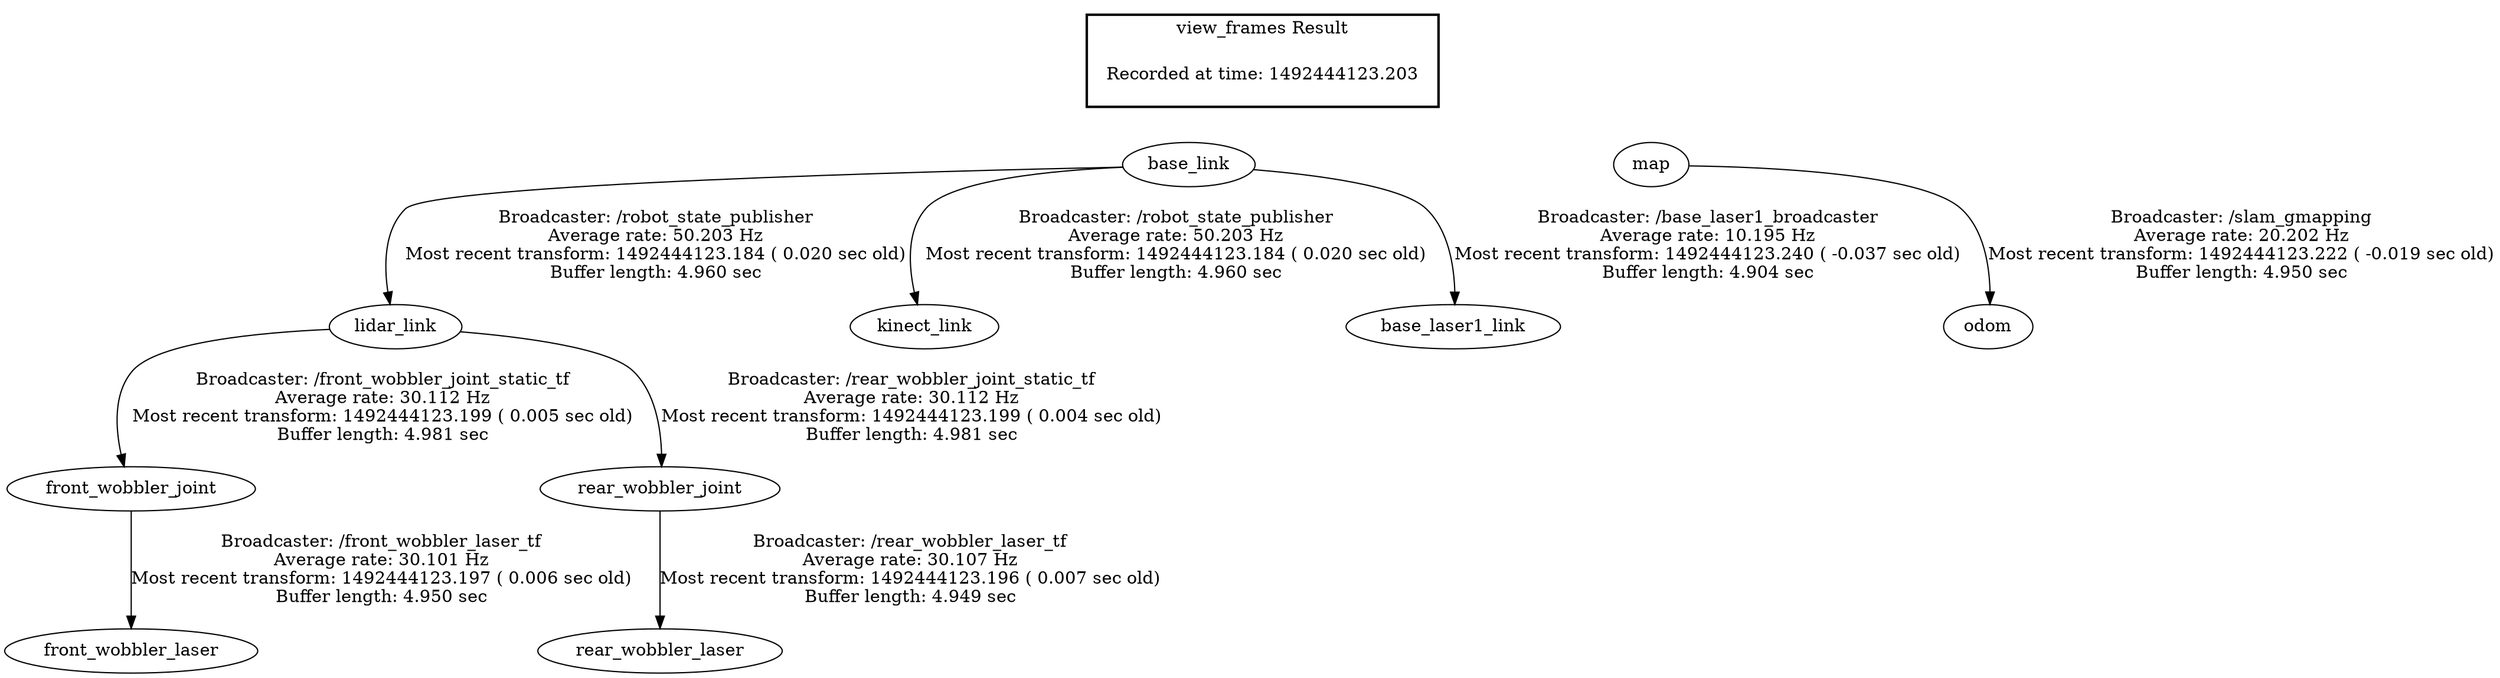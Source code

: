 digraph G {
"lidar_link" -> "front_wobbler_joint"[label="Broadcaster: /front_wobbler_joint_static_tf\nAverage rate: 30.112 Hz\nMost recent transform: 1492444123.199 ( 0.005 sec old)\nBuffer length: 4.981 sec\n"];
"base_link" -> "lidar_link"[label="Broadcaster: /robot_state_publisher\nAverage rate: 50.203 Hz\nMost recent transform: 1492444123.184 ( 0.020 sec old)\nBuffer length: 4.960 sec\n"];
"lidar_link" -> "rear_wobbler_joint"[label="Broadcaster: /rear_wobbler_joint_static_tf\nAverage rate: 30.112 Hz\nMost recent transform: 1492444123.199 ( 0.004 sec old)\nBuffer length: 4.981 sec\n"];
"map" -> "odom"[label="Broadcaster: /slam_gmapping\nAverage rate: 20.202 Hz\nMost recent transform: 1492444123.222 ( -0.019 sec old)\nBuffer length: 4.950 sec\n"];
"base_link" -> "kinect_link"[label="Broadcaster: /robot_state_publisher\nAverage rate: 50.203 Hz\nMost recent transform: 1492444123.184 ( 0.020 sec old)\nBuffer length: 4.960 sec\n"];
"base_link" -> "base_laser1_link"[label="Broadcaster: /base_laser1_broadcaster\nAverage rate: 10.195 Hz\nMost recent transform: 1492444123.240 ( -0.037 sec old)\nBuffer length: 4.904 sec\n"];
"front_wobbler_joint" -> "front_wobbler_laser"[label="Broadcaster: /front_wobbler_laser_tf\nAverage rate: 30.101 Hz\nMost recent transform: 1492444123.197 ( 0.006 sec old)\nBuffer length: 4.950 sec\n"];
"rear_wobbler_joint" -> "rear_wobbler_laser"[label="Broadcaster: /rear_wobbler_laser_tf\nAverage rate: 30.107 Hz\nMost recent transform: 1492444123.196 ( 0.007 sec old)\nBuffer length: 4.949 sec\n"];
edge [style=invis];
 subgraph cluster_legend { style=bold; color=black; label ="view_frames Result";
"Recorded at time: 1492444123.203"[ shape=plaintext ] ;
 }->"map";
edge [style=invis];
 subgraph cluster_legend { style=bold; color=black; label ="view_frames Result";
"Recorded at time: 1492444123.203"[ shape=plaintext ] ;
 }->"base_link";
}